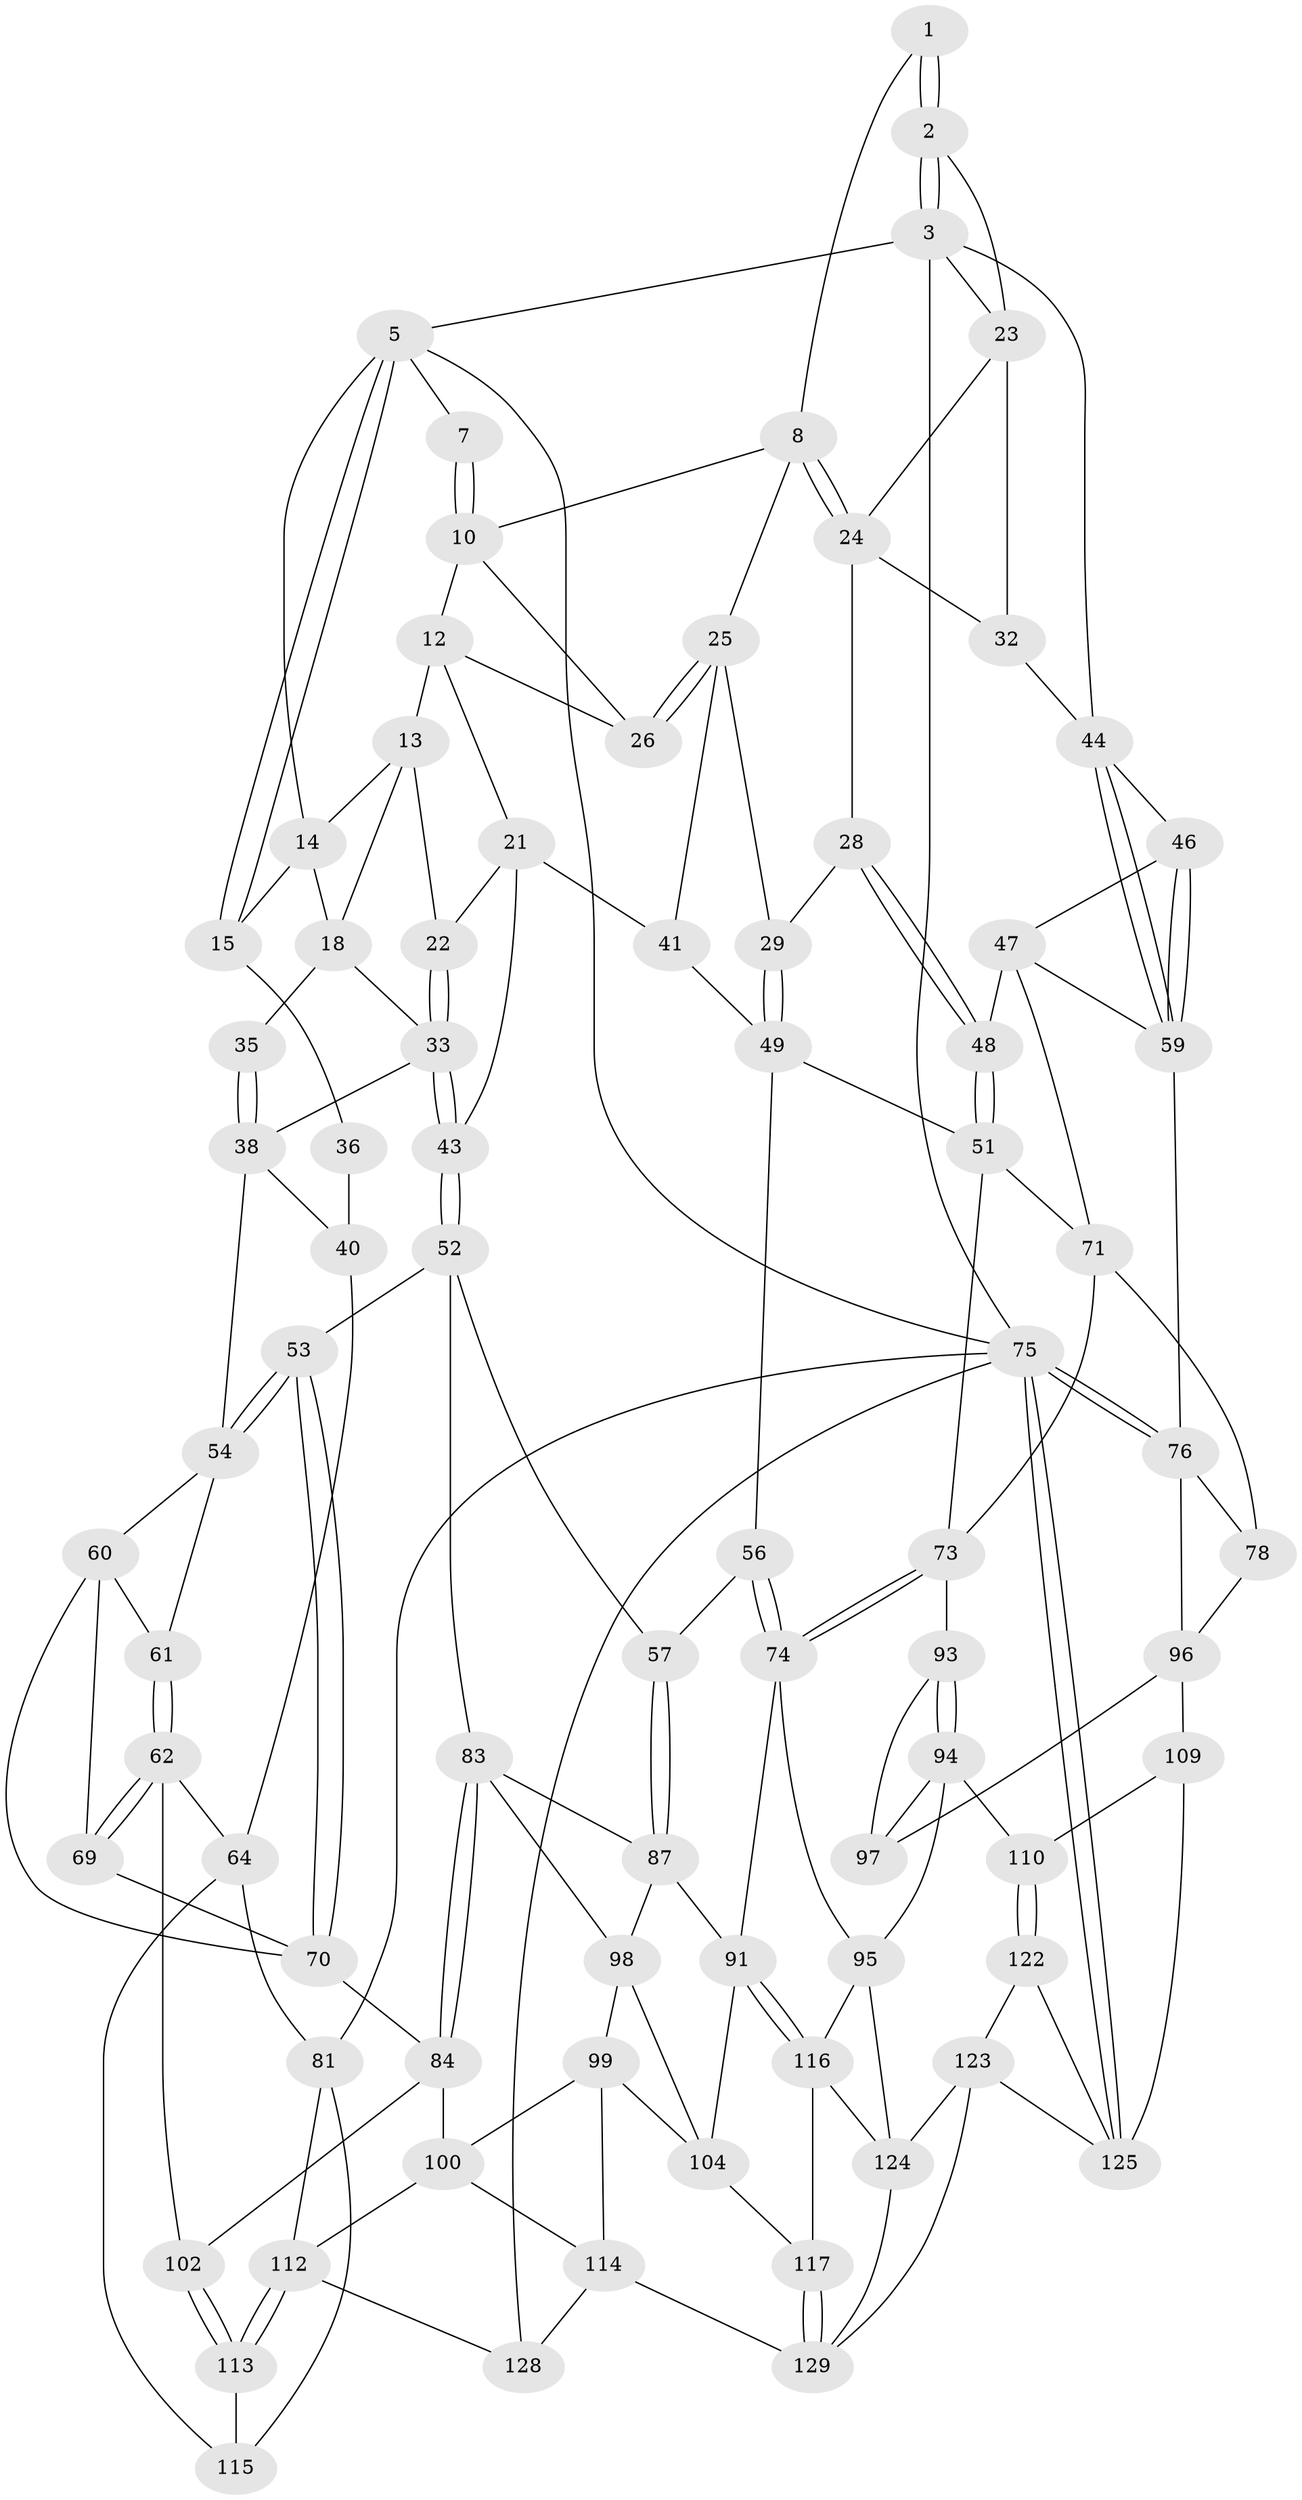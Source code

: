// Generated by graph-tools (version 1.1) at 2025/52/02/27/25 19:52:42]
// undirected, 81 vertices, 177 edges
graph export_dot {
graph [start="1"]
  node [color=gray90,style=filled];
  1 [pos="+0.6913616364380641+0"];
  2 [pos="+1+0"];
  3 [pos="+1+0",super="+4"];
  5 [pos="+0+0",super="+6"];
  7 [pos="+0.29863389278448305+0"];
  8 [pos="+0.6078534605448163+0.0569114516803491",super="+9"];
  10 [pos="+0.5007859510043624+0.08364107993584911",super="+11"];
  12 [pos="+0.351596961055784+0.025582697836293092",super="+20"];
  13 [pos="+0.28080279166864874+0",super="+17"];
  14 [pos="+0.25473206368026213+0",super="+16"];
  15 [pos="+0+0"];
  18 [pos="+0.21370008057226605+0.22977487142806596",super="+19"];
  21 [pos="+0.4178429194498011+0.17917884268145962",super="+42"];
  22 [pos="+0.3612782435800799+0.17358628895668468"];
  23 [pos="+0.7773511856976166+0.1173651299679076",super="+31"];
  24 [pos="+0.7302613619747493+0.14313432269178",super="+27"];
  25 [pos="+0.5860667027700102+0.22051044206272463",super="+30"];
  26 [pos="+0.442182702449678+0.15854352642695344"];
  28 [pos="+0.6919586237785789+0.25548206323604233"];
  29 [pos="+0.6384760317922297+0.25654503248881405"];
  32 [pos="+0.8426409862060589+0.24651506653943273"];
  33 [pos="+0.23889766916557476+0.2899981018591586",super="+34"];
  35 [pos="+0.11879608810214587+0.12725709365075988"];
  36 [pos="+0+0.1512677217186646",super="+37"];
  38 [pos="+0.07663933958625078+0.3393563370103697",super="+39"];
  40 [pos="+0.022972954882214656+0.3518432053059804",super="+65"];
  41 [pos="+0.5249180339281619+0.3171503286335326"];
  43 [pos="+0.29735889385733266+0.3649632742978539"];
  44 [pos="+1+0",super="+45"];
  46 [pos="+0.8856201288934556+0.35552620685991265"];
  47 [pos="+0.8732402259371335+0.3765848509958593",super="+67"];
  48 [pos="+0.7619924734607708+0.41745905677803513"];
  49 [pos="+0.6456464350013047+0.45329340096406595",super="+50"];
  51 [pos="+0.7489711092929362+0.4377545801333141",super="+72"];
  52 [pos="+0.3014645621011029+0.4349679512037645",super="+58"];
  53 [pos="+0.23308607205408322+0.46891925227827824"];
  54 [pos="+0.10486014507328713+0.41413158291896723",super="+55"];
  56 [pos="+0.5331744816169343+0.5086834888386128"];
  57 [pos="+0.4997748636552563+0.5201087419844768"];
  59 [pos="+1+0.29825823792259964",super="+66"];
  60 [pos="+0.11812697851343797+0.4891400847119381",super="+68"];
  61 [pos="+0.07629268913186496+0.4842946257430418"];
  62 [pos="+0.007636415697386577+0.588651098778039",super="+63"];
  64 [pos="+0+0.5851804791201437",super="+80"];
  69 [pos="+0.01628522938317379+0.587425886657154"];
  70 [pos="+0.18902787422990483+0.5143709692773324",super="+85"];
  71 [pos="+0.9251606039122411+0.49870773345963804",super="+79"];
  73 [pos="+0.7878529619768407+0.5703835166674772",super="+86"];
  74 [pos="+0.6602706047681903+0.6623477280762274",super="+90"];
  75 [pos="+1+1",super="+82"];
  76 [pos="+1+0.7883660344605179",super="+77"];
  78 [pos="+0.9571154358495786+0.6304010629338732"];
  81 [pos="+0+1",super="+119"];
  83 [pos="+0.31483027714236556+0.600335267191288",super="+89"];
  84 [pos="+0.19763866310067044+0.6423783704780058",super="+101"];
  87 [pos="+0.46106662673688087+0.6482338068749214",super="+88"];
  91 [pos="+0.5891146555219429+0.7563795255432738",super="+92"];
  93 [pos="+0.8456769056537919+0.6963568371471712"];
  94 [pos="+0.7815323978300961+0.7536921166849286",super="+107"];
  95 [pos="+0.6693593007033667+0.7535808849405925",super="+120"];
  96 [pos="+0.9223799103942703+0.7096245969398833",super="+108"];
  97 [pos="+0.8943000385059745+0.7110212834556422"];
  98 [pos="+0.2968189188804062+0.7051063194269631",super="+103"];
  99 [pos="+0.2860323423235734+0.7126080387478971",super="+106"];
  100 [pos="+0.21108273459887214+0.7043088272965844",super="+111"];
  102 [pos="+0.09263141618507931+0.7258667101755087"];
  104 [pos="+0.39477827107375146+0.8032465200992067",super="+105"];
  109 [pos="+0.9490580737853977+0.8279770720705198"];
  110 [pos="+0.8645970686133108+0.8447124752924232"];
  112 [pos="+0.16667525663421878+0.866234830159259",super="+118"];
  113 [pos="+0.08902735494117989+0.7991127833343836"];
  114 [pos="+0.23731486492618326+0.837372113040538",super="+127"];
  115 [pos="+0.055510850788944584+0.8119751856322557"];
  116 [pos="+0.5024151266412152+0.8922081098258805",super="+121"];
  117 [pos="+0.3983174790948404+0.907328686371142"];
  122 [pos="+0.8342646828232653+0.903883516990143"];
  123 [pos="+0.8259028912782447+0.9090993161466198",super="+131"];
  124 [pos="+0.7936542181730145+0.9096121534989392",super="+130"];
  125 [pos="+1+1",super="+126"];
  128 [pos="+0.1817102974537885+1"];
  129 [pos="+0.3361612615662318+1",super="+132"];
  1 -- 2;
  1 -- 2;
  1 -- 8;
  2 -- 3;
  2 -- 3;
  2 -- 23;
  3 -- 75;
  3 -- 44;
  3 -- 5;
  3 -- 23;
  5 -- 15;
  5 -- 15;
  5 -- 14;
  5 -- 7;
  5 -- 75;
  7 -- 10;
  7 -- 10;
  8 -- 24;
  8 -- 24;
  8 -- 25;
  8 -- 10;
  10 -- 26;
  10 -- 12;
  12 -- 13;
  12 -- 26;
  12 -- 21;
  13 -- 14;
  13 -- 18;
  13 -- 22;
  14 -- 15;
  14 -- 18;
  15 -- 36;
  18 -- 33;
  18 -- 35;
  21 -- 22;
  21 -- 41;
  21 -- 43;
  22 -- 33;
  22 -- 33;
  23 -- 24;
  23 -- 32;
  24 -- 32;
  24 -- 28;
  25 -- 26;
  25 -- 26;
  25 -- 29;
  25 -- 41;
  28 -- 29;
  28 -- 48;
  28 -- 48;
  29 -- 49;
  29 -- 49;
  32 -- 44;
  33 -- 43;
  33 -- 43;
  33 -- 38;
  35 -- 38;
  35 -- 38;
  36 -- 40 [weight=2];
  38 -- 40;
  38 -- 54;
  40 -- 64;
  41 -- 49;
  43 -- 52;
  43 -- 52;
  44 -- 59;
  44 -- 59;
  44 -- 46;
  46 -- 47;
  46 -- 59;
  46 -- 59;
  47 -- 48;
  47 -- 59;
  47 -- 71;
  48 -- 51;
  48 -- 51;
  49 -- 51;
  49 -- 56;
  51 -- 73;
  51 -- 71;
  52 -- 53;
  52 -- 57;
  52 -- 83;
  53 -- 54;
  53 -- 54;
  53 -- 70;
  53 -- 70;
  54 -- 60;
  54 -- 61;
  56 -- 57;
  56 -- 74;
  56 -- 74;
  57 -- 87;
  57 -- 87;
  59 -- 76;
  60 -- 61;
  60 -- 69;
  60 -- 70;
  61 -- 62;
  61 -- 62;
  62 -- 69;
  62 -- 69;
  62 -- 64;
  62 -- 102;
  64 -- 81;
  64 -- 115;
  69 -- 70;
  70 -- 84;
  71 -- 78;
  71 -- 73;
  73 -- 74;
  73 -- 74;
  73 -- 93;
  74 -- 91;
  74 -- 95;
  75 -- 76;
  75 -- 76;
  75 -- 125;
  75 -- 125;
  75 -- 128;
  75 -- 81;
  76 -- 96;
  76 -- 78;
  78 -- 96;
  81 -- 112;
  81 -- 115;
  83 -- 84;
  83 -- 84;
  83 -- 98;
  83 -- 87;
  84 -- 100;
  84 -- 102;
  87 -- 98;
  87 -- 91;
  91 -- 116;
  91 -- 116;
  91 -- 104;
  93 -- 94;
  93 -- 94;
  93 -- 97;
  94 -- 95;
  94 -- 97;
  94 -- 110;
  95 -- 124;
  95 -- 116;
  96 -- 97;
  96 -- 109;
  98 -- 99;
  98 -- 104;
  99 -- 100;
  99 -- 114;
  99 -- 104;
  100 -- 112;
  100 -- 114;
  102 -- 113;
  102 -- 113;
  104 -- 117;
  109 -- 110;
  109 -- 125;
  110 -- 122;
  110 -- 122;
  112 -- 113;
  112 -- 113;
  112 -- 128;
  113 -- 115;
  114 -- 128;
  114 -- 129;
  116 -- 117;
  116 -- 124;
  117 -- 129;
  117 -- 129;
  122 -- 123;
  122 -- 125;
  123 -- 124;
  123 -- 125;
  123 -- 129;
  124 -- 129;
}
